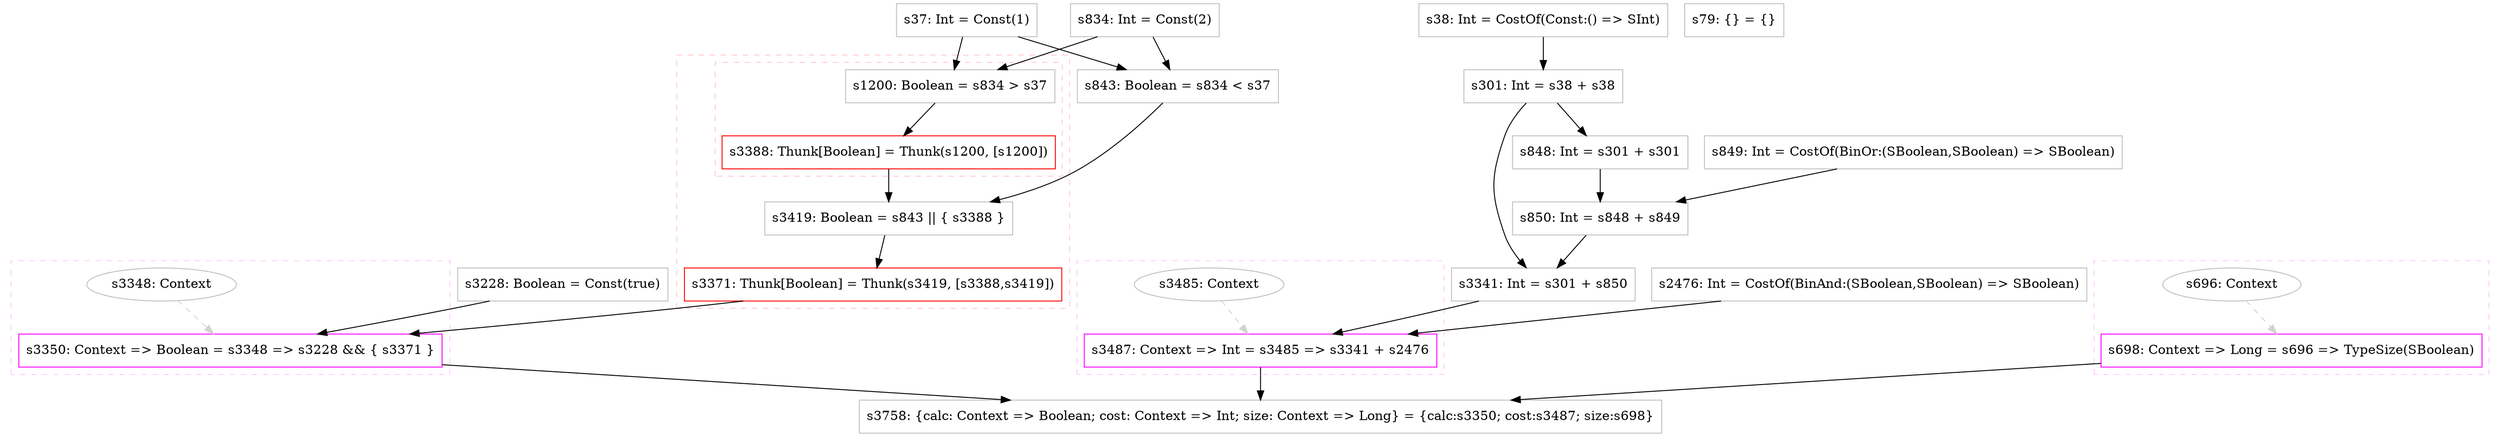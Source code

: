 digraph "and3" {
concentrate=true
node [style=filled, fillcolor=orangered]

"s3228" [
label="s3228: Boolean = Const(true)"
shape=box, color=gray, tooltip="s3228:Boolean", style=filled, fillcolor=white
]
"s834" [
label="s834: Int = Const(2)"
shape=box, color=gray, tooltip="s834:Int", style=filled, fillcolor=white
]
"s37" [
label="s37: Int = Const(1)"
shape=box, color=gray, tooltip="s37:Int", style=filled, fillcolor=white
]
"s843" [
label="s843: Boolean = s834 < s37"
shape=box, color=gray, tooltip="s843:Boolean", style=filled, fillcolor=white
]
subgraph cluster_s3371 {
style=dashed; color="#FFCCCC"
"s3371" [
label="s3371: Thunk[Boolean] = Thunk(s3419, [s3388,s3419])"
shape=box, color=red, tooltip="s3371:Thunk[Boolean]", style=filled, fillcolor=white
]
subgraph cluster_s3388 {
style=dashed; color="#FFCCCC"
"s3388" [
label="s3388: Thunk[Boolean] = Thunk(s1200, [s1200])"
shape=box, color=red, tooltip="s3388:Thunk[Boolean]", style=filled, fillcolor=white
]
"s1200" [
label="s1200: Boolean = s834 > s37"
shape=box, color=gray, tooltip="s1200:Boolean", style=filled, fillcolor=white
]
{rank=sink; s3388}
}
"s3419" [
label="s3419: Boolean = s843 || { s3388 }"
shape=box, color=gray, tooltip="s3419:Boolean", style=filled, fillcolor=white
]
{rank=sink; s3371}
}
subgraph cluster_s3350 {
style=dashed; color="#FFCCFF"
"s3348" [
label="s3348: Context"
shape=oval, color=gray, tooltip="s3348:Context", style=filled, fillcolor=white
]
"s3350" [
label="s3350: Context => Boolean = s3348 => s3228 && { s3371 }"
shape=box, color=magenta, tooltip="s3350:Context => Boolean", style=filled, fillcolor=white
]
{rank=source; s3348}
{rank=sink; s3350}
}
"s38" [
label="s38: Int = CostOf(Const:() => SInt)"
shape=box, color=gray, tooltip="s38:Int", style=filled, fillcolor=white
]
"s301" [
label="s301: Int = s38 + s38"
shape=box, color=gray, tooltip="s301:Int", style=filled, fillcolor=white
]
"s848" [
label="s848: Int = s301 + s301"
shape=box, color=gray, tooltip="s848:Int", style=filled, fillcolor=white
]
"s849" [
label="s849: Int = CostOf(BinOr:(SBoolean,SBoolean) => SBoolean)"
shape=box, color=gray, tooltip="s849:Int", style=filled, fillcolor=white
]
"s850" [
label="s850: Int = s848 + s849"
shape=box, color=gray, tooltip="s850:Int", style=filled, fillcolor=white
]
"s3341" [
label="s3341: Int = s301 + s850"
shape=box, color=gray, tooltip="s3341:Int", style=filled, fillcolor=white
]
"s2476" [
label="s2476: Int = CostOf(BinAnd:(SBoolean,SBoolean) => SBoolean)"
shape=box, color=gray, tooltip="s2476:Int", style=filled, fillcolor=white
]
subgraph cluster_s3487 {
style=dashed; color="#FFCCFF"
"s3485" [
label="s3485: Context"
shape=oval, color=gray, tooltip="s3485:Context", style=filled, fillcolor=white
]
"s3487" [
label="s3487: Context => Int = s3485 => s3341 + s2476"
shape=box, color=magenta, tooltip="s3487:Context => Int", style=filled, fillcolor=white
]
{rank=source; s3485}
{rank=sink; s3487}
}
subgraph cluster_s698 {
style=dashed; color="#FFCCFF"
"s696" [
label="s696: Context"
shape=oval, color=gray, tooltip="s696:Context", style=filled, fillcolor=white
]
"s698" [
label="s698: Context => Long = s696 => TypeSize(SBoolean)"
shape=box, color=magenta, tooltip="s698:Context => Long", style=filled, fillcolor=white
]
{rank=source; s696}
{rank=sink; s698}
}
"s3758" [
label="s3758: {calc: Context => Boolean; cost: Context => Int; size: Context => Long} = {calc:s3350; cost:s3487; size:s698}"
shape=box, color=gray, tooltip="s3758:{calc: Context => Boolean; cost: Context => Int; size: Context => Long}", style=filled, fillcolor=white
]
"s79" [
label="s79: {} = {}"
shape=box, color=gray, tooltip="s79:{}", style=filled, fillcolor=white
]
"s834" -> "s1200" [style=solid]
"s37" -> "s1200" [style=solid]
"s696" -> "s698" [style=dashed, color=lightgray, weight=0]
"s3348" -> "s3350" [style=dashed, color=lightgray, weight=0]
"s3228" -> "s3350" [style=solid]
"s3371" -> "s3350" [style=solid]
"s38" -> "s301" [style=solid]
"s38" -> "s301" [style=solid]
"s3419" -> "s3371" [style=solid]
"s834" -> "s843" [style=solid]
"s37" -> "s843" [style=solid]
"s3350" -> "s3758" [style=solid]
"s3487" -> "s3758" [style=solid]
"s698" -> "s3758" [style=solid]
"s3485" -> "s3487" [style=dashed, color=lightgray, weight=0]
"s3341" -> "s3487" [style=solid]
"s2476" -> "s3487" [style=solid]
"s843" -> "s3419" [style=solid]
"s3388" -> "s3419" [style=solid]
"s301" -> "s848" [style=solid]
"s301" -> "s848" [style=solid]
"s1200" -> "s3388" [style=solid]
"s848" -> "s850" [style=solid]
"s849" -> "s850" [style=solid]
"s301" -> "s3341" [style=solid]
"s850" -> "s3341" [style=solid]
}
